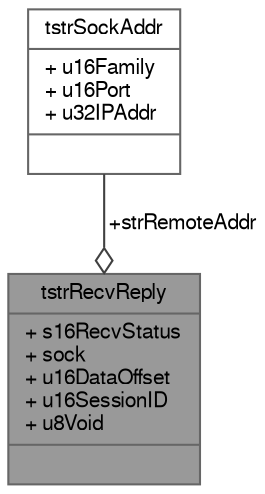 digraph "tstrRecvReply"
{
 // LATEX_PDF_SIZE
  bgcolor="transparent";
  edge [fontname=FreeSans,fontsize=10,labelfontname=FreeSans,labelfontsize=10];
  node [fontname=FreeSans,fontsize=10,shape=box,height=0.2,width=0.4];
  Node1 [shape=record,label="{tstrRecvReply\n|+ s16RecvStatus\l+ sock\l+ u16DataOffset\l+ u16SessionID\l+ u8Void\l|}",height=0.2,width=0.4,color="gray40", fillcolor="grey60", style="filled", fontcolor="black",tooltip=" "];
  Node2 -> Node1 [color="grey25",style="solid",label=" +strRemoteAddr" ,arrowhead="odiamond"];
  Node2 [shape=record,label="{tstrSockAddr\n|+ u16Family\l+ u16Port\l+ u32IPAddr\l|}",height=0.2,width=0.4,color="gray40", fillcolor="white", style="filled",URL="$structtstr_sock_addr.html",tooltip=" "];
}
